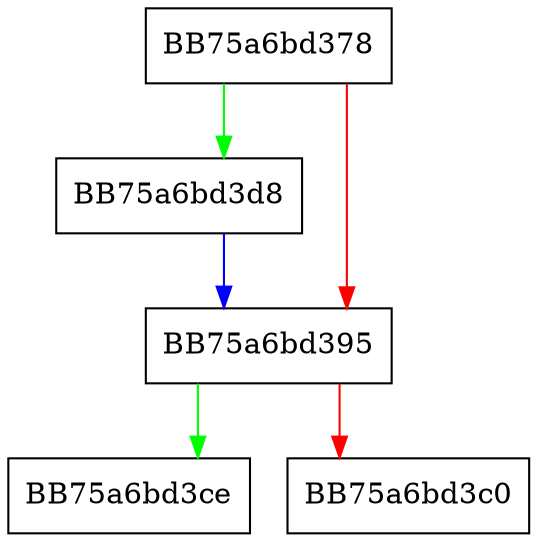 digraph set_capacity {
  node [shape="box"];
  graph [splines=ortho];
  BB75a6bd378 -> BB75a6bd3d8 [color="green"];
  BB75a6bd378 -> BB75a6bd395 [color="red"];
  BB75a6bd395 -> BB75a6bd3ce [color="green"];
  BB75a6bd395 -> BB75a6bd3c0 [color="red"];
  BB75a6bd3d8 -> BB75a6bd395 [color="blue"];
}